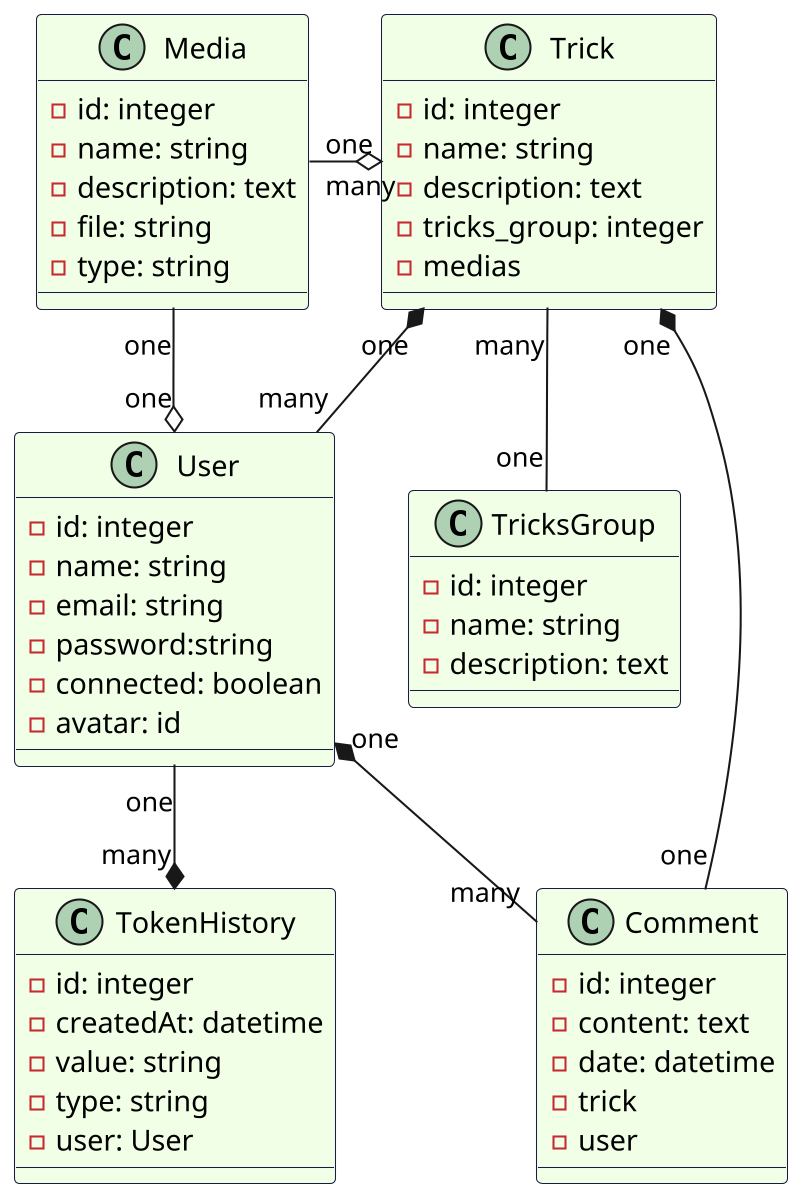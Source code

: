 @startuml
scale 800 width
skinparam classBackgroundColor #f1ffe7
skinparam classBorderColor #1a1b41
Class Trick {
-id: integer
-name: string
-description: text
-tricks_group: integer
-medias
}
Class TricksGroup {
  -id: integer
  -name: string
  -description: text
}
Class Media {
  -id: integer
  -name: string
  -description: text
  -file: string
  -type: string
}
Class User {
  -id: integer
  -name: string
  -email: string
  -password:string
  -connected: boolean
  -avatar: id
}
Class Comment {
  -id: integer
  -content: text
  -date: datetime
  -trick
  -user
}
Class TokenHistory {
  -id: integer
  -createdAt: datetime
  -value: string
  -type: string
  -user: User
}


Media "one" --o  "one" User
Trick  "one" *--  "many" User
Trick "many" -- "one" TricksGroup
User  "one" *--  "many" Comment
Media  "one" -o "many" Trick
Comment "one" --* "one" Trick
User "one" --* "many" TokenHistory



@enduml